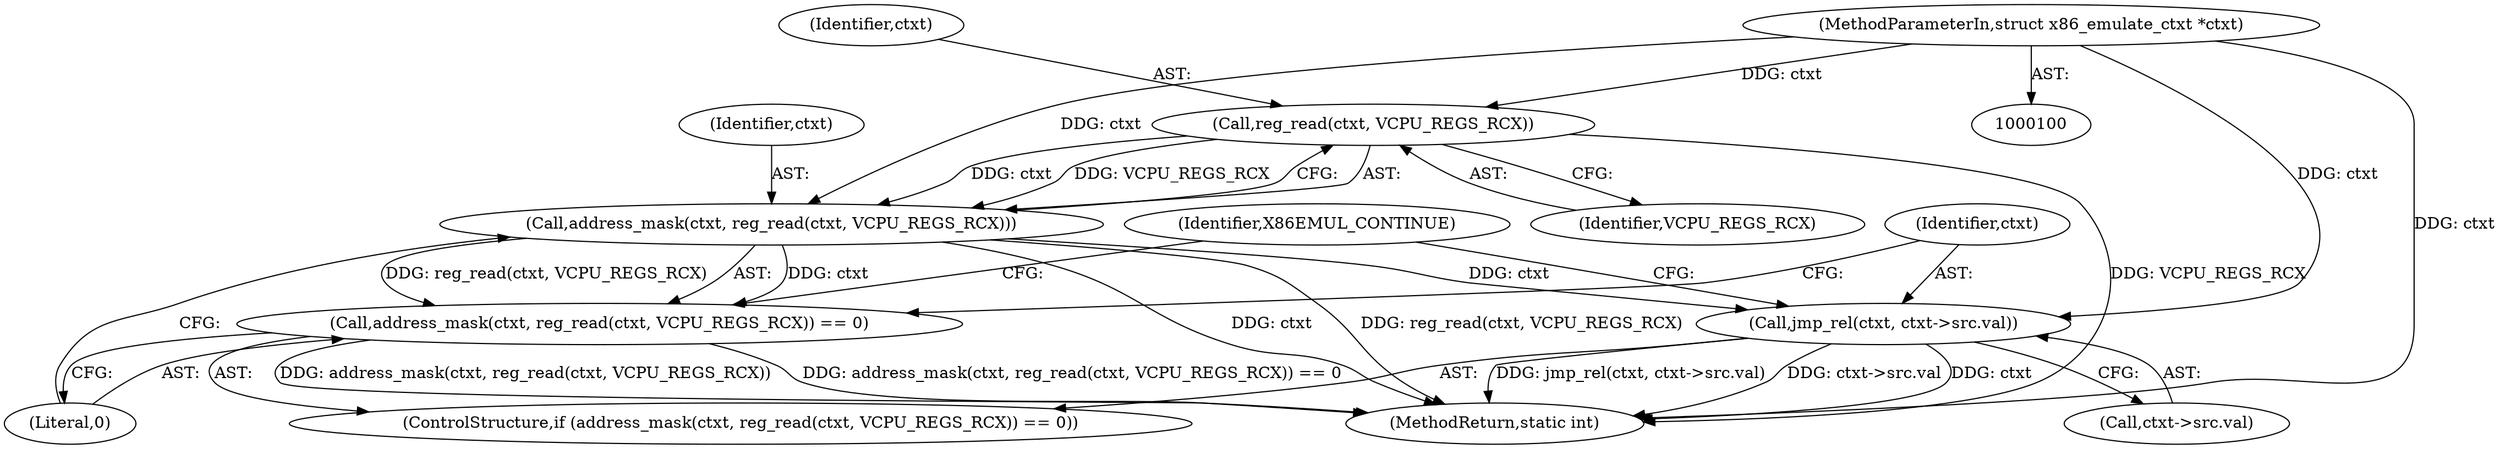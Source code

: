 digraph "1_linux_234f3ce485d54017f15cf5e0699cff4100121601_2@API" {
"1000107" [label="(Call,reg_read(ctxt, VCPU_REGS_RCX))"];
"1000101" [label="(MethodParameterIn,struct x86_emulate_ctxt *ctxt)"];
"1000105" [label="(Call,address_mask(ctxt, reg_read(ctxt, VCPU_REGS_RCX)))"];
"1000104" [label="(Call,address_mask(ctxt, reg_read(ctxt, VCPU_REGS_RCX)) == 0)"];
"1000111" [label="(Call,jmp_rel(ctxt, ctxt->src.val))"];
"1000111" [label="(Call,jmp_rel(ctxt, ctxt->src.val))"];
"1000104" [label="(Call,address_mask(ctxt, reg_read(ctxt, VCPU_REGS_RCX)) == 0)"];
"1000120" [label="(MethodReturn,static int)"];
"1000101" [label="(MethodParameterIn,struct x86_emulate_ctxt *ctxt)"];
"1000119" [label="(Identifier,X86EMUL_CONTINUE)"];
"1000108" [label="(Identifier,ctxt)"];
"1000109" [label="(Identifier,VCPU_REGS_RCX)"];
"1000105" [label="(Call,address_mask(ctxt, reg_read(ctxt, VCPU_REGS_RCX)))"];
"1000112" [label="(Identifier,ctxt)"];
"1000106" [label="(Identifier,ctxt)"];
"1000110" [label="(Literal,0)"];
"1000103" [label="(ControlStructure,if (address_mask(ctxt, reg_read(ctxt, VCPU_REGS_RCX)) == 0))"];
"1000113" [label="(Call,ctxt->src.val)"];
"1000107" [label="(Call,reg_read(ctxt, VCPU_REGS_RCX))"];
"1000107" -> "1000105"  [label="AST: "];
"1000107" -> "1000109"  [label="CFG: "];
"1000108" -> "1000107"  [label="AST: "];
"1000109" -> "1000107"  [label="AST: "];
"1000105" -> "1000107"  [label="CFG: "];
"1000107" -> "1000120"  [label="DDG: VCPU_REGS_RCX"];
"1000107" -> "1000105"  [label="DDG: ctxt"];
"1000107" -> "1000105"  [label="DDG: VCPU_REGS_RCX"];
"1000101" -> "1000107"  [label="DDG: ctxt"];
"1000101" -> "1000100"  [label="AST: "];
"1000101" -> "1000120"  [label="DDG: ctxt"];
"1000101" -> "1000105"  [label="DDG: ctxt"];
"1000101" -> "1000111"  [label="DDG: ctxt"];
"1000105" -> "1000104"  [label="AST: "];
"1000106" -> "1000105"  [label="AST: "];
"1000110" -> "1000105"  [label="CFG: "];
"1000105" -> "1000120"  [label="DDG: reg_read(ctxt, VCPU_REGS_RCX)"];
"1000105" -> "1000120"  [label="DDG: ctxt"];
"1000105" -> "1000104"  [label="DDG: ctxt"];
"1000105" -> "1000104"  [label="DDG: reg_read(ctxt, VCPU_REGS_RCX)"];
"1000105" -> "1000111"  [label="DDG: ctxt"];
"1000104" -> "1000103"  [label="AST: "];
"1000104" -> "1000110"  [label="CFG: "];
"1000110" -> "1000104"  [label="AST: "];
"1000112" -> "1000104"  [label="CFG: "];
"1000119" -> "1000104"  [label="CFG: "];
"1000104" -> "1000120"  [label="DDG: address_mask(ctxt, reg_read(ctxt, VCPU_REGS_RCX)) == 0"];
"1000104" -> "1000120"  [label="DDG: address_mask(ctxt, reg_read(ctxt, VCPU_REGS_RCX))"];
"1000111" -> "1000103"  [label="AST: "];
"1000111" -> "1000113"  [label="CFG: "];
"1000112" -> "1000111"  [label="AST: "];
"1000113" -> "1000111"  [label="AST: "];
"1000119" -> "1000111"  [label="CFG: "];
"1000111" -> "1000120"  [label="DDG: ctxt"];
"1000111" -> "1000120"  [label="DDG: jmp_rel(ctxt, ctxt->src.val)"];
"1000111" -> "1000120"  [label="DDG: ctxt->src.val"];
}
